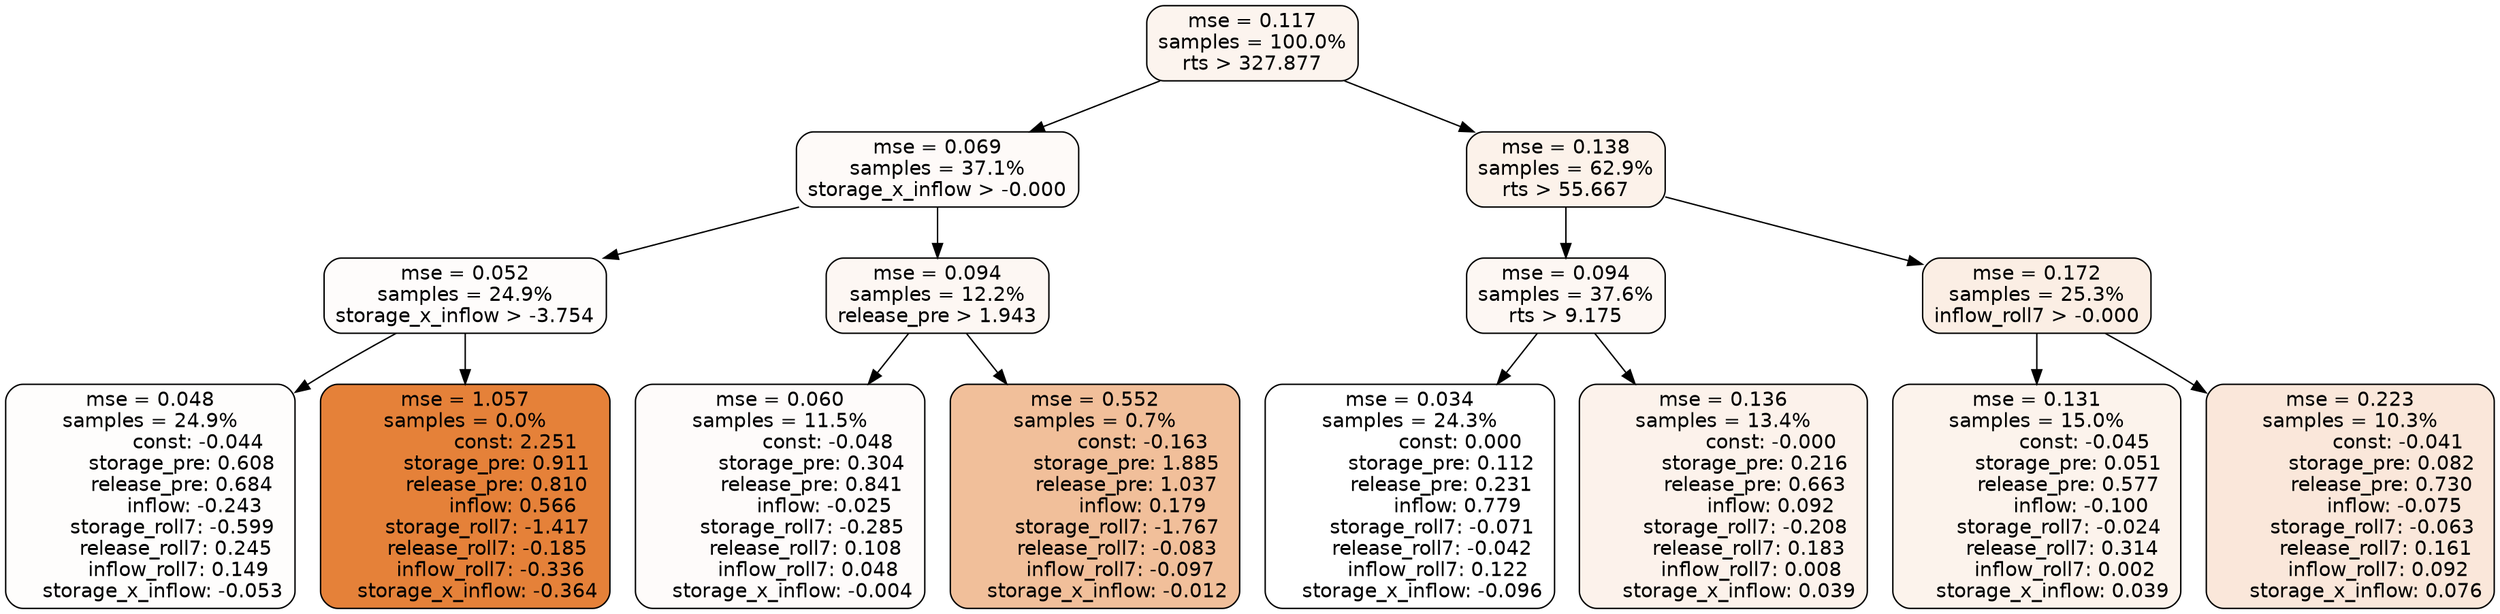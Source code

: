 digraph tree {
node [shape=rectangle, style="filled, rounded", color="black", fontname=helvetica] ;
edge [fontname=helvetica] ;
	"0" [label="mse = 0.117
samples = 100.0%
rts > 327.877", fillcolor="#fcf4ee"]
	"8" [label="mse = 0.069
samples = 37.1%
storage_x_inflow > -0.000", fillcolor="#fefaf8"]
	"1" [label="mse = 0.138
samples = 62.9%
rts > 55.667", fillcolor="#fcf2ea"]
	"9" [label="mse = 0.052
samples = 24.9%
storage_x_inflow > -3.754", fillcolor="#fefcfb"]
	"12" [label="mse = 0.094
samples = 12.2%
release_pre > 1.943", fillcolor="#fdf7f3"]
	"2" [label="mse = 0.094
samples = 37.6%
rts > 9.175", fillcolor="#fdf7f3"]
	"5" [label="mse = 0.172
samples = 25.3%
inflow_roll7 > -0.000", fillcolor="#fbeee4"]
	"11" [label="mse = 0.048
samples = 24.9%
               const: -0.044
          storage_pre: 0.608
          release_pre: 0.684
              inflow: -0.243
       storage_roll7: -0.599
        release_roll7: 0.245
         inflow_roll7: 0.149
    storage_x_inflow: -0.053", fillcolor="#fefdfc"]
	"10" [label="mse = 1.057
samples = 0.0%
                const: 2.251
          storage_pre: 0.911
          release_pre: 0.810
               inflow: 0.566
       storage_roll7: -1.417
       release_roll7: -0.185
        inflow_roll7: -0.336
    storage_x_inflow: -0.364", fillcolor="#e58139"]
	"13" [label="mse = 0.060
samples = 11.5%
               const: -0.048
          storage_pre: 0.304
          release_pre: 0.841
              inflow: -0.025
       storage_roll7: -0.285
        release_roll7: 0.108
         inflow_roll7: 0.048
    storage_x_inflow: -0.004", fillcolor="#fefbfa"]
	"14" [label="mse = 0.552
samples = 0.7%
               const: -0.163
          storage_pre: 1.885
          release_pre: 1.037
               inflow: 0.179
       storage_roll7: -1.767
       release_roll7: -0.083
        inflow_roll7: -0.097
    storage_x_inflow: -0.012", fillcolor="#f1bf9a"]
	"3" [label="mse = 0.034
samples = 24.3%
                const: 0.000
          storage_pre: 0.112
          release_pre: 0.231
               inflow: 0.779
       storage_roll7: -0.071
       release_roll7: -0.042
         inflow_roll7: 0.122
    storage_x_inflow: -0.096", fillcolor="#ffffff"]
	"4" [label="mse = 0.136
samples = 13.4%
               const: -0.000
          storage_pre: 0.216
          release_pre: 0.663
               inflow: 0.092
       storage_roll7: -0.208
        release_roll7: 0.183
         inflow_roll7: 0.008
     storage_x_inflow: 0.039", fillcolor="#fcf2eb"]
	"6" [label="mse = 0.131
samples = 15.0%
               const: -0.045
          storage_pre: 0.051
          release_pre: 0.577
              inflow: -0.100
       storage_roll7: -0.024
        release_roll7: 0.314
         inflow_roll7: 0.002
     storage_x_inflow: 0.039", fillcolor="#fcf3ec"]
	"7" [label="mse = 0.223
samples = 10.3%
               const: -0.041
          storage_pre: 0.082
          release_pre: 0.730
              inflow: -0.075
       storage_roll7: -0.063
        release_roll7: 0.161
         inflow_roll7: 0.092
     storage_x_inflow: 0.076", fillcolor="#fae7da"]

	"0" -> "1"
	"0" -> "8"
	"8" -> "9"
	"8" -> "12"
	"1" -> "2"
	"1" -> "5"
	"9" -> "10"
	"9" -> "11"
	"12" -> "13"
	"12" -> "14"
	"2" -> "3"
	"2" -> "4"
	"5" -> "6"
	"5" -> "7"
}